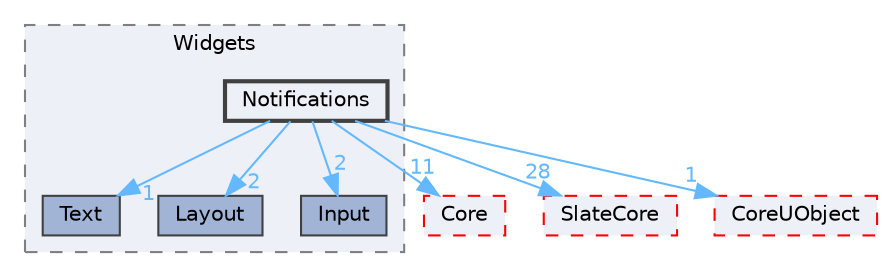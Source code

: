 digraph "Notifications"
{
 // INTERACTIVE_SVG=YES
 // LATEX_PDF_SIZE
  bgcolor="transparent";
  edge [fontname=Helvetica,fontsize=10,labelfontname=Helvetica,labelfontsize=10];
  node [fontname=Helvetica,fontsize=10,shape=box,height=0.2,width=0.4];
  compound=true
  subgraph clusterdir_6228195a1e6fbec85444ea1bdf4c95f2 {
    graph [ bgcolor="#edf0f7", pencolor="grey50", label="Widgets", fontname=Helvetica,fontsize=10 style="filled,dashed", URL="dir_6228195a1e6fbec85444ea1bdf4c95f2.html",tooltip=""]
  dir_5b8c8a74ceec9a054bed71a186e220c1 [label="Text", fillcolor="#a2b4d6", color="grey25", style="filled", URL="dir_5b8c8a74ceec9a054bed71a186e220c1.html",tooltip=""];
  dir_ac821fdfeb381a3f0ac38bd53c253f30 [label="Layout", fillcolor="#a2b4d6", color="grey25", style="filled", URL="dir_ac821fdfeb381a3f0ac38bd53c253f30.html",tooltip=""];
  dir_e5491b28d0218b60cc1cf6ea0f2ed251 [label="Input", fillcolor="#a2b4d6", color="grey25", style="filled", URL="dir_e5491b28d0218b60cc1cf6ea0f2ed251.html",tooltip=""];
  dir_d1533c25a7a13921163243deadc5030c [label="Notifications", fillcolor="#edf0f7", color="grey25", style="filled,bold", URL="dir_d1533c25a7a13921163243deadc5030c.html",tooltip=""];
  }
  dir_0e6cddcc9caa1238c7f3774224afaa45 [label="Core", fillcolor="#edf0f7", color="red", style="filled,dashed", URL="dir_0e6cddcc9caa1238c7f3774224afaa45.html",tooltip=""];
  dir_f0f0d357c8c9eca10fb05693ae8c53b1 [label="SlateCore", fillcolor="#edf0f7", color="red", style="filled,dashed", URL="dir_f0f0d357c8c9eca10fb05693ae8c53b1.html",tooltip=""];
  dir_4c499e5e32e2b4479ad7e552df73eeae [label="CoreUObject", fillcolor="#edf0f7", color="red", style="filled,dashed", URL="dir_4c499e5e32e2b4479ad7e552df73eeae.html",tooltip=""];
  dir_d1533c25a7a13921163243deadc5030c->dir_0e6cddcc9caa1238c7f3774224afaa45 [headlabel="11", labeldistance=1.5 headhref="dir_000697_000266.html" href="dir_000697_000266.html" color="steelblue1" fontcolor="steelblue1"];
  dir_d1533c25a7a13921163243deadc5030c->dir_4c499e5e32e2b4479ad7e552df73eeae [headlabel="1", labeldistance=1.5 headhref="dir_000697_000268.html" href="dir_000697_000268.html" color="steelblue1" fontcolor="steelblue1"];
  dir_d1533c25a7a13921163243deadc5030c->dir_5b8c8a74ceec9a054bed71a186e220c1 [headlabel="1", labeldistance=1.5 headhref="dir_000697_001181.html" href="dir_000697_001181.html" color="steelblue1" fontcolor="steelblue1"];
  dir_d1533c25a7a13921163243deadc5030c->dir_ac821fdfeb381a3f0ac38bd53c253f30 [headlabel="2", labeldistance=1.5 headhref="dir_000697_000560.html" href="dir_000697_000560.html" color="steelblue1" fontcolor="steelblue1"];
  dir_d1533c25a7a13921163243deadc5030c->dir_e5491b28d0218b60cc1cf6ea0f2ed251 [headlabel="2", labeldistance=1.5 headhref="dir_000697_000491.html" href="dir_000697_000491.html" color="steelblue1" fontcolor="steelblue1"];
  dir_d1533c25a7a13921163243deadc5030c->dir_f0f0d357c8c9eca10fb05693ae8c53b1 [headlabel="28", labeldistance=1.5 headhref="dir_000697_001045.html" href="dir_000697_001045.html" color="steelblue1" fontcolor="steelblue1"];
}
